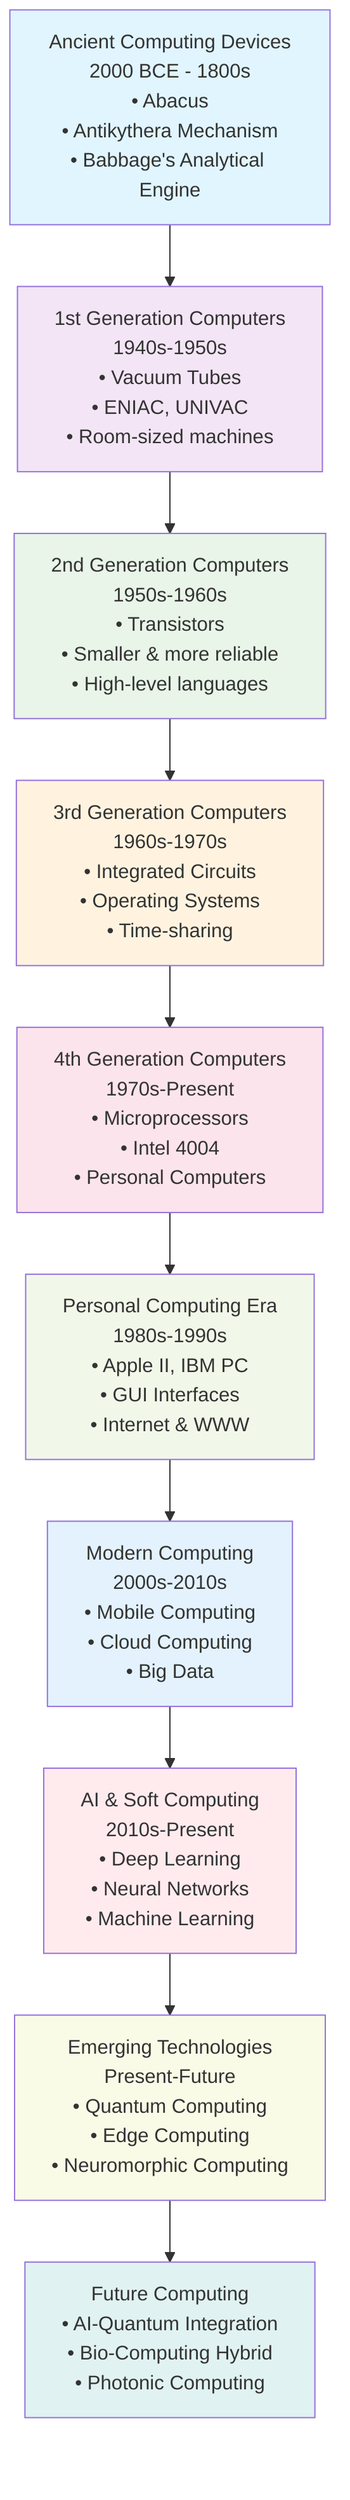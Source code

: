 flowchart TD
    A[Ancient Computing Devices<br/>2000 BCE - 1800s<br/>• Abacus<br/>• Antikythera Mechanism<br/>• Babbage's Analytical Engine] --> B[1st Generation Computers<br/>1940s-1950s<br/>• Vacuum Tubes<br/>• ENIAC, UNIVAC<br/>• Room-sized machines]
    
    B --> C[2nd Generation Computers<br/>1950s-1960s<br/>• Transistors<br/>• Smaller & more reliable<br/>• High-level languages]
    
    C --> D[3rd Generation Computers<br/>1960s-1970s<br/>• Integrated Circuits<br/>• Operating Systems<br/>• Time-sharing]
    
    D --> E[4th Generation Computers<br/>1970s-Present<br/>• Microprocessors<br/>• Intel 4004<br/>• Personal Computers]
    
    E --> F[Personal Computing Era<br/>1980s-1990s<br/>• Apple II, IBM PC<br/>• GUI Interfaces<br/>• Internet & WWW]
    
    F --> G[Modern Computing<br/>2000s-2010s<br/>• Mobile Computing<br/>• Cloud Computing<br/>• Big Data]
    
    G --> H[AI & Soft Computing<br/>2010s-Present<br/>• Deep Learning<br/>• Neural Networks<br/>• Machine Learning]
    
    H --> I[Emerging Technologies<br/>Present-Future<br/>• Quantum Computing<br/>• Edge Computing<br/>• Neuromorphic Computing]
    
    I --> J[Future Computing<br/>• AI-Quantum Integration<br/>• Bio-Computing Hybrid<br/>• Photonic Computing]
    
    style A fill:#e1f5fe
    style B fill:#f3e5f5
    style C fill:#e8f5e8
    style D fill:#fff3e0
    style E fill:#fce4ec
    style F fill:#f1f8e9
    style G fill:#e3f2fd
    style H fill:#ffebee
    style I fill:#f9fbe7
    style J fill:#e0f2f1